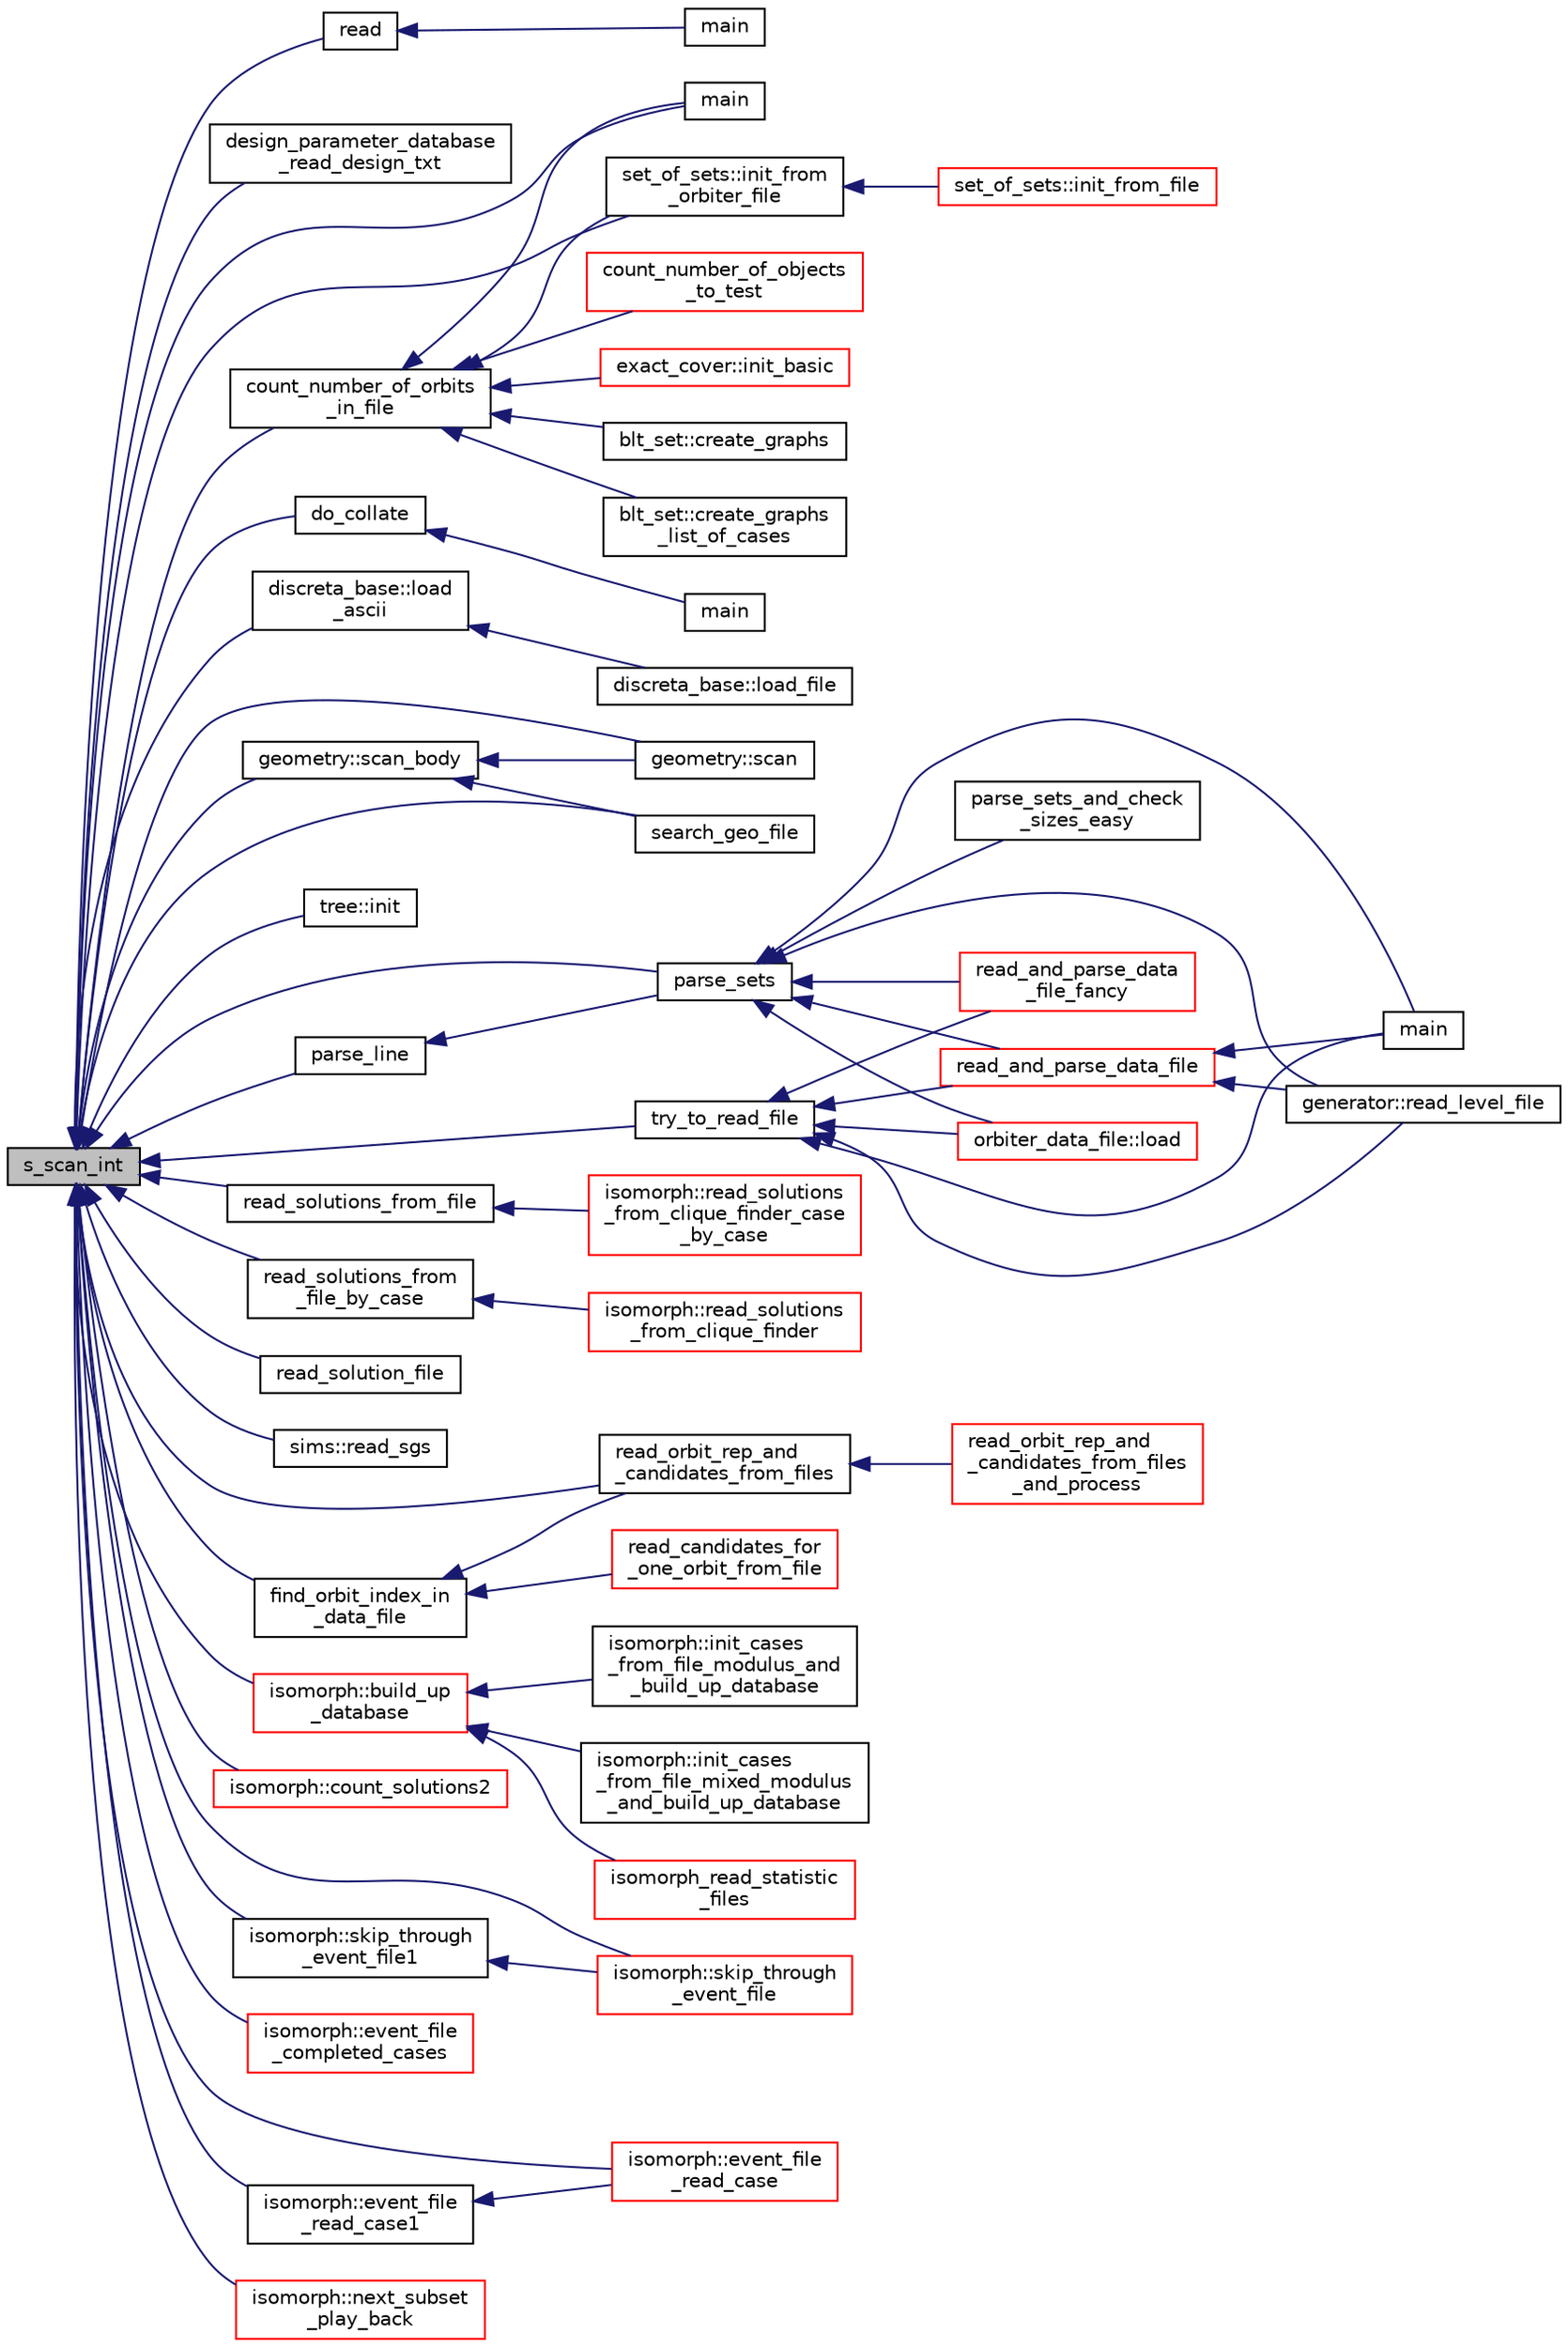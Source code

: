 digraph "s_scan_int"
{
  edge [fontname="Helvetica",fontsize="10",labelfontname="Helvetica",labelfontsize="10"];
  node [fontname="Helvetica",fontsize="10",shape=record];
  rankdir="LR";
  Node15704 [label="s_scan_int",height=0.2,width=0.4,color="black", fillcolor="grey75", style="filled", fontcolor="black"];
  Node15704 -> Node15705 [dir="back",color="midnightblue",fontsize="10",style="solid",fontname="Helvetica"];
  Node15705 [label="read",height=0.2,width=0.4,color="black", fillcolor="white", style="filled",URL="$d6/d90/costas_8_c.html#acc0ad4ae49a21a58400e5082ae6bbff3"];
  Node15705 -> Node15706 [dir="back",color="midnightblue",fontsize="10",style="solid",fontname="Helvetica"];
  Node15706 [label="main",height=0.2,width=0.4,color="black", fillcolor="white", style="filled",URL="$d6/d90/costas_8_c.html#a3c04138a5bfe5d72780bb7e82a18e627"];
  Node15704 -> Node15707 [dir="back",color="midnightblue",fontsize="10",style="solid",fontname="Helvetica"];
  Node15707 [label="design_parameter_database\l_read_design_txt",height=0.2,width=0.4,color="black", fillcolor="white", style="filled",URL="$d9/d60/discreta_8h.html#ac12f39c2d57b543c801c36d26f237ac7"];
  Node15704 -> Node15708 [dir="back",color="midnightblue",fontsize="10",style="solid",fontname="Helvetica"];
  Node15708 [label="main",height=0.2,width=0.4,color="black", fillcolor="white", style="filled",URL="$d7/d29/process___p_g_8_c.html#a3c04138a5bfe5d72780bb7e82a18e627"];
  Node15704 -> Node15709 [dir="back",color="midnightblue",fontsize="10",style="solid",fontname="Helvetica"];
  Node15709 [label="do_collate",height=0.2,width=0.4,color="black", fillcolor="white", style="filled",URL="$da/d84/scheduler_8_c.html#a25c4e69df3d752c2cee61cc00db89a9c"];
  Node15709 -> Node15710 [dir="back",color="midnightblue",fontsize="10",style="solid",fontname="Helvetica"];
  Node15710 [label="main",height=0.2,width=0.4,color="black", fillcolor="white", style="filled",URL="$da/d84/scheduler_8_c.html#a3c04138a5bfe5d72780bb7e82a18e627"];
  Node15704 -> Node15711 [dir="back",color="midnightblue",fontsize="10",style="solid",fontname="Helvetica"];
  Node15711 [label="discreta_base::load\l_ascii",height=0.2,width=0.4,color="black", fillcolor="white", style="filled",URL="$d7/d71/classdiscreta__base.html#a48d7769e2b58ee14dca23bff7bb24fc4"];
  Node15711 -> Node15712 [dir="back",color="midnightblue",fontsize="10",style="solid",fontname="Helvetica"];
  Node15712 [label="discreta_base::load_file",height=0.2,width=0.4,color="black", fillcolor="white", style="filled",URL="$d7/d71/classdiscreta__base.html#a73a86b4ef5ef9305667b05003ea1b32e"];
  Node15704 -> Node15713 [dir="back",color="midnightblue",fontsize="10",style="solid",fontname="Helvetica"];
  Node15713 [label="geometry::scan",height=0.2,width=0.4,color="black", fillcolor="white", style="filled",URL="$da/d44/classgeometry.html#ac6f757d1a8855800d3da3fa1e83e812d"];
  Node15704 -> Node15714 [dir="back",color="midnightblue",fontsize="10",style="solid",fontname="Helvetica"];
  Node15714 [label="geometry::scan_body",height=0.2,width=0.4,color="black", fillcolor="white", style="filled",URL="$da/d44/classgeometry.html#a71bc2e3a3f4ca02e8518ab5518a4e0df"];
  Node15714 -> Node15713 [dir="back",color="midnightblue",fontsize="10",style="solid",fontname="Helvetica"];
  Node15714 -> Node15715 [dir="back",color="midnightblue",fontsize="10",style="solid",fontname="Helvetica"];
  Node15715 [label="search_geo_file",height=0.2,width=0.4,color="black", fillcolor="white", style="filled",URL="$d6/d4a/geometry_8_c.html#a11af609febe3a9db20d8236af36928c5"];
  Node15704 -> Node15715 [dir="back",color="midnightblue",fontsize="10",style="solid",fontname="Helvetica"];
  Node15704 -> Node15716 [dir="back",color="midnightblue",fontsize="10",style="solid",fontname="Helvetica"];
  Node15716 [label="set_of_sets::init_from\l_orbiter_file",height=0.2,width=0.4,color="black", fillcolor="white", style="filled",URL="$da/dd6/classset__of__sets.html#a0659335f54a3b9109b4986483b53470b"];
  Node15716 -> Node15717 [dir="back",color="midnightblue",fontsize="10",style="solid",fontname="Helvetica"];
  Node15717 [label="set_of_sets::init_from_file",height=0.2,width=0.4,color="red", fillcolor="white", style="filled",URL="$da/dd6/classset__of__sets.html#af1a1e4d1f577a86ff3a89b70d0f08f16"];
  Node15704 -> Node15722 [dir="back",color="midnightblue",fontsize="10",style="solid",fontname="Helvetica"];
  Node15722 [label="tree::init",height=0.2,width=0.4,color="black", fillcolor="white", style="filled",URL="$d4/d4d/classtree.html#ab4ab2c30e56a517dd960e5d5af2038ca"];
  Node15704 -> Node15723 [dir="back",color="midnightblue",fontsize="10",style="solid",fontname="Helvetica"];
  Node15723 [label="parse_sets",height=0.2,width=0.4,color="black", fillcolor="white", style="filled",URL="$d4/d74/util_8_c.html#a1612628db54b7daaa67b440f2343b240"];
  Node15723 -> Node15724 [dir="back",color="midnightblue",fontsize="10",style="solid",fontname="Helvetica"];
  Node15724 [label="main",height=0.2,width=0.4,color="black", fillcolor="white", style="filled",URL="$df/df4/collect_8_c.html#a3c04138a5bfe5d72780bb7e82a18e627"];
  Node15723 -> Node15725 [dir="back",color="midnightblue",fontsize="10",style="solid",fontname="Helvetica"];
  Node15725 [label="orbiter_data_file::load",height=0.2,width=0.4,color="red", fillcolor="white", style="filled",URL="$dc/dde/classorbiter__data__file.html#a5296d660c596cd3fce81a8f2d26d7d7f"];
  Node15723 -> Node15727 [dir="back",color="midnightblue",fontsize="10",style="solid",fontname="Helvetica"];
  Node15727 [label="read_and_parse_data_file",height=0.2,width=0.4,color="red", fillcolor="white", style="filled",URL="$d4/d74/util_8_c.html#aa4d6668fcc58f40de7a3b75adf1e8af0"];
  Node15727 -> Node15724 [dir="back",color="midnightblue",fontsize="10",style="solid",fontname="Helvetica"];
  Node15727 -> Node15730 [dir="back",color="midnightblue",fontsize="10",style="solid",fontname="Helvetica"];
  Node15730 [label="generator::read_level_file",height=0.2,width=0.4,color="black", fillcolor="white", style="filled",URL="$d7/d73/classgenerator.html#a2f706a252cb52357a8c214972a50c994"];
  Node15723 -> Node15731 [dir="back",color="midnightblue",fontsize="10",style="solid",fontname="Helvetica"];
  Node15731 [label="parse_sets_and_check\l_sizes_easy",height=0.2,width=0.4,color="black", fillcolor="white", style="filled",URL="$d4/d74/util_8_c.html#aa82fe570ec44150c6df25516dc8b78c1"];
  Node15723 -> Node15732 [dir="back",color="midnightblue",fontsize="10",style="solid",fontname="Helvetica"];
  Node15732 [label="read_and_parse_data\l_file_fancy",height=0.2,width=0.4,color="red", fillcolor="white", style="filled",URL="$d4/d74/util_8_c.html#aeb8585c8a2e92cfdfbe73d8995800de8"];
  Node15723 -> Node15730 [dir="back",color="midnightblue",fontsize="10",style="solid",fontname="Helvetica"];
  Node15704 -> Node15740 [dir="back",color="midnightblue",fontsize="10",style="solid",fontname="Helvetica"];
  Node15740 [label="parse_line",height=0.2,width=0.4,color="black", fillcolor="white", style="filled",URL="$d4/d74/util_8_c.html#a19b7001c6d761d06e3aa469ad260c9de"];
  Node15740 -> Node15723 [dir="back",color="midnightblue",fontsize="10",style="solid",fontname="Helvetica"];
  Node15704 -> Node15741 [dir="back",color="midnightblue",fontsize="10",style="solid",fontname="Helvetica"];
  Node15741 [label="count_number_of_orbits\l_in_file",height=0.2,width=0.4,color="black", fillcolor="white", style="filled",URL="$d4/d74/util_8_c.html#a03fc77fe7369425fbd18f3fa587f1af5"];
  Node15741 -> Node15742 [dir="back",color="midnightblue",fontsize="10",style="solid",fontname="Helvetica"];
  Node15742 [label="blt_set::create_graphs",height=0.2,width=0.4,color="black", fillcolor="white", style="filled",URL="$d1/d3d/classblt__set.html#a3f1d4a8ed15875c47b327949f26a4533"];
  Node15741 -> Node15743 [dir="back",color="midnightblue",fontsize="10",style="solid",fontname="Helvetica"];
  Node15743 [label="blt_set::create_graphs\l_list_of_cases",height=0.2,width=0.4,color="black", fillcolor="white", style="filled",URL="$d1/d3d/classblt__set.html#a91ad531d4154bd887182dbd6121476f3"];
  Node15741 -> Node15708 [dir="back",color="midnightblue",fontsize="10",style="solid",fontname="Helvetica"];
  Node15741 -> Node15744 [dir="back",color="midnightblue",fontsize="10",style="solid",fontname="Helvetica"];
  Node15744 [label="count_number_of_objects\l_to_test",height=0.2,width=0.4,color="red", fillcolor="white", style="filled",URL="$d0/de6/projective__space__main_8_c.html#a923a4bce2e1f307455c3d7333ea2e419"];
  Node15741 -> Node15716 [dir="back",color="midnightblue",fontsize="10",style="solid",fontname="Helvetica"];
  Node15741 -> Node15745 [dir="back",color="midnightblue",fontsize="10",style="solid",fontname="Helvetica"];
  Node15745 [label="exact_cover::init_basic",height=0.2,width=0.4,color="red", fillcolor="white", style="filled",URL="$df/d94/classexact__cover.html#a188961cda99906946f33aea0bef3c6ce"];
  Node15704 -> Node15752 [dir="back",color="midnightblue",fontsize="10",style="solid",fontname="Helvetica"];
  Node15752 [label="try_to_read_file",height=0.2,width=0.4,color="black", fillcolor="white", style="filled",URL="$d4/d74/util_8_c.html#a1097b6ad7e39d3771b7e6a2fcb9326e9"];
  Node15752 -> Node15724 [dir="back",color="midnightblue",fontsize="10",style="solid",fontname="Helvetica"];
  Node15752 -> Node15725 [dir="back",color="midnightblue",fontsize="10",style="solid",fontname="Helvetica"];
  Node15752 -> Node15727 [dir="back",color="midnightblue",fontsize="10",style="solid",fontname="Helvetica"];
  Node15752 -> Node15732 [dir="back",color="midnightblue",fontsize="10",style="solid",fontname="Helvetica"];
  Node15752 -> Node15730 [dir="back",color="midnightblue",fontsize="10",style="solid",fontname="Helvetica"];
  Node15704 -> Node15753 [dir="back",color="midnightblue",fontsize="10",style="solid",fontname="Helvetica"];
  Node15753 [label="read_solutions_from_file",height=0.2,width=0.4,color="black", fillcolor="white", style="filled",URL="$d4/d74/util_8_c.html#a726805e3f54c37940c365598b47c26d6"];
  Node15753 -> Node15754 [dir="back",color="midnightblue",fontsize="10",style="solid",fontname="Helvetica"];
  Node15754 [label="isomorph::read_solutions\l_from_clique_finder_case\l_by_case",height=0.2,width=0.4,color="red", fillcolor="white", style="filled",URL="$d3/d5f/classisomorph.html#a65bc5ec528f741a1b01cdd606dfed579"];
  Node15704 -> Node15757 [dir="back",color="midnightblue",fontsize="10",style="solid",fontname="Helvetica"];
  Node15757 [label="read_solutions_from\l_file_by_case",height=0.2,width=0.4,color="black", fillcolor="white", style="filled",URL="$d4/d74/util_8_c.html#a0e4fdb84a9ae414bce77585fc34ace1f"];
  Node15757 -> Node15758 [dir="back",color="midnightblue",fontsize="10",style="solid",fontname="Helvetica"];
  Node15758 [label="isomorph::read_solutions\l_from_clique_finder",height=0.2,width=0.4,color="red", fillcolor="white", style="filled",URL="$d3/d5f/classisomorph.html#a14c4ac27b0d97d338e14ac0d183c5c64"];
  Node15704 -> Node15760 [dir="back",color="midnightblue",fontsize="10",style="solid",fontname="Helvetica"];
  Node15760 [label="read_solution_file",height=0.2,width=0.4,color="black", fillcolor="white", style="filled",URL="$d4/d74/util_8_c.html#aa19610d16546c01524a145fdb3f0daff"];
  Node15704 -> Node15761 [dir="back",color="midnightblue",fontsize="10",style="solid",fontname="Helvetica"];
  Node15761 [label="sims::read_sgs",height=0.2,width=0.4,color="black", fillcolor="white", style="filled",URL="$d9/df3/classsims.html#acc819864b418090e81b8a060cdc384df"];
  Node15704 -> Node15762 [dir="back",color="midnightblue",fontsize="10",style="solid",fontname="Helvetica"];
  Node15762 [label="read_orbit_rep_and\l_candidates_from_files",height=0.2,width=0.4,color="black", fillcolor="white", style="filled",URL="$d3/d35/snakes__and__ladders__global_8_c.html#ad582284e6f9858a4e5b4a68732169afc"];
  Node15762 -> Node15763 [dir="back",color="midnightblue",fontsize="10",style="solid",fontname="Helvetica"];
  Node15763 [label="read_orbit_rep_and\l_candidates_from_files\l_and_process",height=0.2,width=0.4,color="red", fillcolor="white", style="filled",URL="$d3/d35/snakes__and__ladders__global_8_c.html#ae0699dce825e1542730bc5ca5ff41cf9"];
  Node15704 -> Node15765 [dir="back",color="midnightblue",fontsize="10",style="solid",fontname="Helvetica"];
  Node15765 [label="find_orbit_index_in\l_data_file",height=0.2,width=0.4,color="black", fillcolor="white", style="filled",URL="$d3/d35/snakes__and__ladders__global_8_c.html#ade7ec44ac41bc4827f96181b57c6fa27"];
  Node15765 -> Node15766 [dir="back",color="midnightblue",fontsize="10",style="solid",fontname="Helvetica"];
  Node15766 [label="read_candidates_for\l_one_orbit_from_file",height=0.2,width=0.4,color="red", fillcolor="white", style="filled",URL="$d3/d35/snakes__and__ladders__global_8_c.html#a4dfd921b277a61bcc52f3f11b311e0de"];
  Node15765 -> Node15762 [dir="back",color="midnightblue",fontsize="10",style="solid",fontname="Helvetica"];
  Node15704 -> Node15769 [dir="back",color="midnightblue",fontsize="10",style="solid",fontname="Helvetica"];
  Node15769 [label="isomorph::build_up\l_database",height=0.2,width=0.4,color="red", fillcolor="white", style="filled",URL="$d3/d5f/classisomorph.html#a40bea8f733a5855879f927fc73324384"];
  Node15769 -> Node15770 [dir="back",color="midnightblue",fontsize="10",style="solid",fontname="Helvetica"];
  Node15770 [label="isomorph::init_cases\l_from_file_modulus_and\l_build_up_database",height=0.2,width=0.4,color="black", fillcolor="white", style="filled",URL="$d3/d5f/classisomorph.html#a42c6ebeadb51263d8ae8c1bdaae3ebbd"];
  Node15769 -> Node15771 [dir="back",color="midnightblue",fontsize="10",style="solid",fontname="Helvetica"];
  Node15771 [label="isomorph::init_cases\l_from_file_mixed_modulus\l_and_build_up_database",height=0.2,width=0.4,color="black", fillcolor="white", style="filled",URL="$d3/d5f/classisomorph.html#acae208131143734575c088b5f50123f6"];
  Node15769 -> Node15772 [dir="back",color="midnightblue",fontsize="10",style="solid",fontname="Helvetica"];
  Node15772 [label="isomorph_read_statistic\l_files",height=0.2,width=0.4,color="red", fillcolor="white", style="filled",URL="$d4/d7e/isomorph__global_8_c.html#a78a6ee9d7dee4708fc721374bdebfa83"];
  Node15704 -> Node15774 [dir="back",color="midnightblue",fontsize="10",style="solid",fontname="Helvetica"];
  Node15774 [label="isomorph::count_solutions2",height=0.2,width=0.4,color="red", fillcolor="white", style="filled",URL="$d3/d5f/classisomorph.html#af4188dae2ed875b1e5ba95ee8b3624aa"];
  Node15704 -> Node15776 [dir="back",color="midnightblue",fontsize="10",style="solid",fontname="Helvetica"];
  Node15776 [label="isomorph::skip_through\l_event_file",height=0.2,width=0.4,color="red", fillcolor="white", style="filled",URL="$d3/d5f/classisomorph.html#acdf47597968e29ce30e6b14c19660757"];
  Node15704 -> Node15779 [dir="back",color="midnightblue",fontsize="10",style="solid",fontname="Helvetica"];
  Node15779 [label="isomorph::skip_through\l_event_file1",height=0.2,width=0.4,color="black", fillcolor="white", style="filled",URL="$d3/d5f/classisomorph.html#ae8eaba3902c3e32c9f15f9288cb576c7"];
  Node15779 -> Node15776 [dir="back",color="midnightblue",fontsize="10",style="solid",fontname="Helvetica"];
  Node15704 -> Node15780 [dir="back",color="midnightblue",fontsize="10",style="solid",fontname="Helvetica"];
  Node15780 [label="isomorph::event_file\l_completed_cases",height=0.2,width=0.4,color="red", fillcolor="white", style="filled",URL="$d3/d5f/classisomorph.html#a2bb9a84e0b53e2eef9066d8faaab82b0"];
  Node15704 -> Node15783 [dir="back",color="midnightblue",fontsize="10",style="solid",fontname="Helvetica"];
  Node15783 [label="isomorph::event_file\l_read_case",height=0.2,width=0.4,color="red", fillcolor="white", style="filled",URL="$d3/d5f/classisomorph.html#a9f56fe81a94a092bf96e615864efa029"];
  Node15704 -> Node15784 [dir="back",color="midnightblue",fontsize="10",style="solid",fontname="Helvetica"];
  Node15784 [label="isomorph::event_file\l_read_case1",height=0.2,width=0.4,color="black", fillcolor="white", style="filled",URL="$d3/d5f/classisomorph.html#ae4ccebb7facad90b52c21e06d4454587"];
  Node15784 -> Node15783 [dir="back",color="midnightblue",fontsize="10",style="solid",fontname="Helvetica"];
  Node15704 -> Node15785 [dir="back",color="midnightblue",fontsize="10",style="solid",fontname="Helvetica"];
  Node15785 [label="isomorph::next_subset\l_play_back",height=0.2,width=0.4,color="red", fillcolor="white", style="filled",URL="$d3/d5f/classisomorph.html#afd05a10153c30593750a6ca7812682d2"];
}
